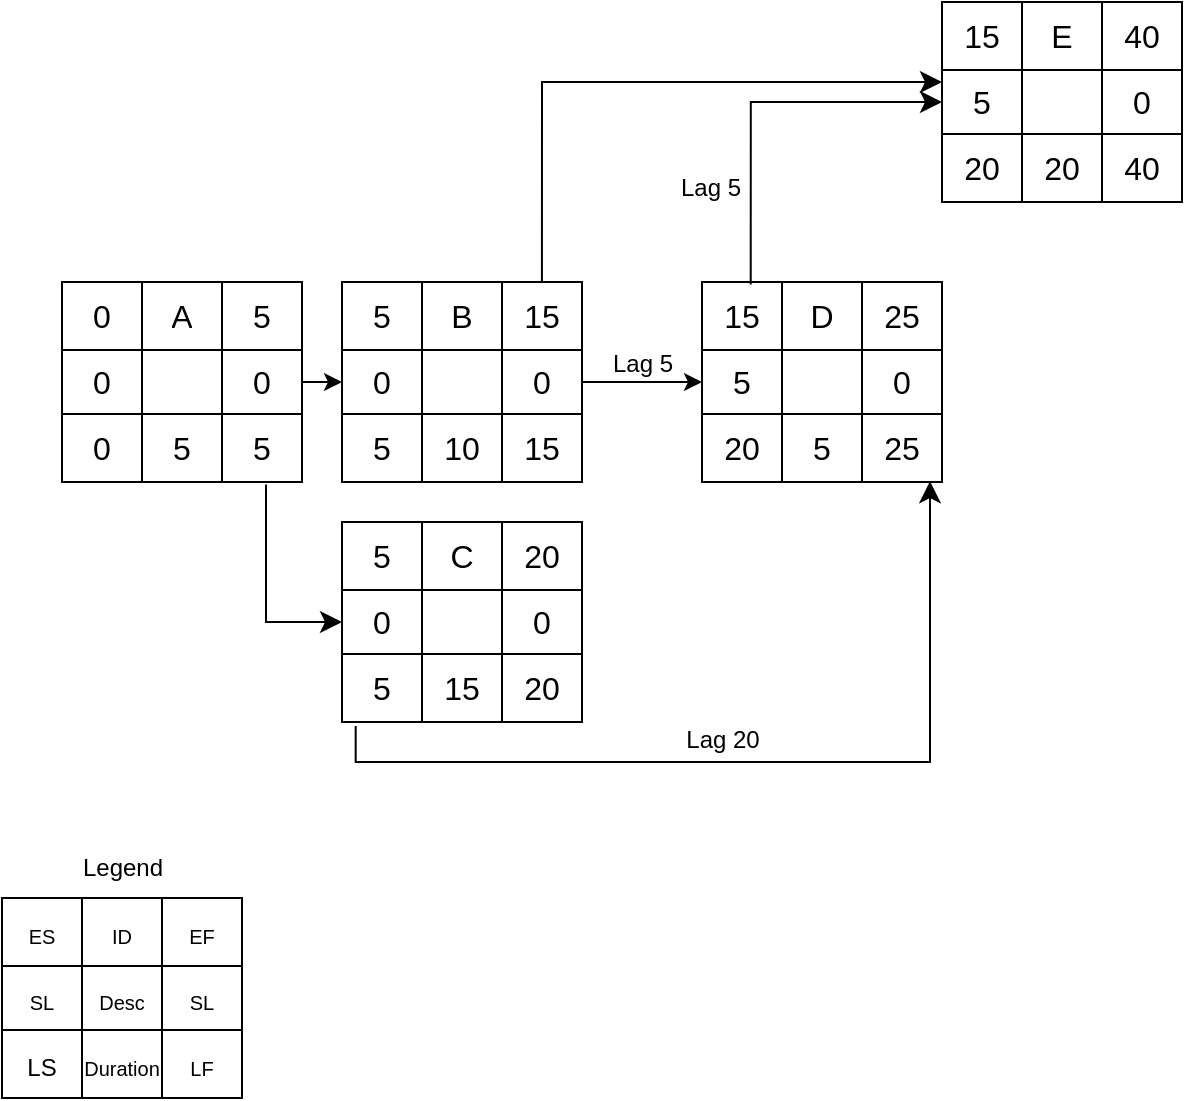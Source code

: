 <mxfile version="24.8.4">
  <diagram name="Page-1" id="xA7QRtTZwtj3hG_pDhMM">
    <mxGraphModel dx="1050" dy="1622" grid="1" gridSize="10" guides="1" tooltips="1" connect="1" arrows="1" fold="1" page="1" pageScale="1" pageWidth="850" pageHeight="1100" math="0" shadow="0">
      <root>
        <mxCell id="0" />
        <mxCell id="1" parent="0" />
        <mxCell id="I43M5E5Uk-gi-CC6flOZ-2" value="" style="shape=table;startSize=0;container=1;collapsible=0;childLayout=tableLayout;fontSize=16;" vertex="1" parent="1">
          <mxGeometry x="80" y="120" width="120" height="100" as="geometry" />
        </mxCell>
        <mxCell id="I43M5E5Uk-gi-CC6flOZ-3" value="" style="shape=tableRow;horizontal=0;startSize=0;swimlaneHead=0;swimlaneBody=0;strokeColor=inherit;top=0;left=0;bottom=0;right=0;collapsible=0;dropTarget=0;fillColor=none;points=[[0,0.5],[1,0.5]];portConstraint=eastwest;fontSize=16;" vertex="1" parent="I43M5E5Uk-gi-CC6flOZ-2">
          <mxGeometry width="120" height="34" as="geometry" />
        </mxCell>
        <mxCell id="I43M5E5Uk-gi-CC6flOZ-4" value="0" style="shape=partialRectangle;html=1;whiteSpace=wrap;connectable=0;strokeColor=inherit;overflow=hidden;fillColor=none;top=0;left=0;bottom=0;right=0;pointerEvents=1;fontSize=16;" vertex="1" parent="I43M5E5Uk-gi-CC6flOZ-3">
          <mxGeometry width="40" height="34" as="geometry">
            <mxRectangle width="40" height="34" as="alternateBounds" />
          </mxGeometry>
        </mxCell>
        <mxCell id="I43M5E5Uk-gi-CC6flOZ-5" value="A" style="shape=partialRectangle;html=1;whiteSpace=wrap;connectable=0;strokeColor=inherit;overflow=hidden;fillColor=none;top=0;left=0;bottom=0;right=0;pointerEvents=1;fontSize=16;" vertex="1" parent="I43M5E5Uk-gi-CC6flOZ-3">
          <mxGeometry x="40" width="40" height="34" as="geometry">
            <mxRectangle width="40" height="34" as="alternateBounds" />
          </mxGeometry>
        </mxCell>
        <mxCell id="I43M5E5Uk-gi-CC6flOZ-6" value="5" style="shape=partialRectangle;html=1;whiteSpace=wrap;connectable=0;strokeColor=inherit;overflow=hidden;fillColor=none;top=0;left=0;bottom=0;right=0;pointerEvents=1;fontSize=16;" vertex="1" parent="I43M5E5Uk-gi-CC6flOZ-3">
          <mxGeometry x="80" width="40" height="34" as="geometry">
            <mxRectangle width="40" height="34" as="alternateBounds" />
          </mxGeometry>
        </mxCell>
        <mxCell id="I43M5E5Uk-gi-CC6flOZ-7" value="" style="shape=tableRow;horizontal=0;startSize=0;swimlaneHead=0;swimlaneBody=0;strokeColor=inherit;top=0;left=0;bottom=0;right=0;collapsible=0;dropTarget=0;fillColor=none;points=[[0,0.5],[1,0.5]];portConstraint=eastwest;fontSize=16;" vertex="1" parent="I43M5E5Uk-gi-CC6flOZ-2">
          <mxGeometry y="34" width="120" height="32" as="geometry" />
        </mxCell>
        <mxCell id="I43M5E5Uk-gi-CC6flOZ-8" value="0" style="shape=partialRectangle;html=1;whiteSpace=wrap;connectable=0;strokeColor=inherit;overflow=hidden;fillColor=none;top=0;left=0;bottom=0;right=0;pointerEvents=1;fontSize=16;" vertex="1" parent="I43M5E5Uk-gi-CC6flOZ-7">
          <mxGeometry width="40" height="32" as="geometry">
            <mxRectangle width="40" height="32" as="alternateBounds" />
          </mxGeometry>
        </mxCell>
        <mxCell id="I43M5E5Uk-gi-CC6flOZ-9" value="" style="shape=partialRectangle;html=1;whiteSpace=wrap;connectable=0;strokeColor=inherit;overflow=hidden;fillColor=none;top=0;left=0;bottom=0;right=0;pointerEvents=1;fontSize=16;" vertex="1" parent="I43M5E5Uk-gi-CC6flOZ-7">
          <mxGeometry x="40" width="40" height="32" as="geometry">
            <mxRectangle width="40" height="32" as="alternateBounds" />
          </mxGeometry>
        </mxCell>
        <mxCell id="I43M5E5Uk-gi-CC6flOZ-10" value="0" style="shape=partialRectangle;html=1;whiteSpace=wrap;connectable=0;strokeColor=inherit;overflow=hidden;fillColor=none;top=0;left=0;bottom=0;right=0;pointerEvents=1;fontSize=16;" vertex="1" parent="I43M5E5Uk-gi-CC6flOZ-7">
          <mxGeometry x="80" width="40" height="32" as="geometry">
            <mxRectangle width="40" height="32" as="alternateBounds" />
          </mxGeometry>
        </mxCell>
        <mxCell id="I43M5E5Uk-gi-CC6flOZ-11" value="" style="shape=tableRow;horizontal=0;startSize=0;swimlaneHead=0;swimlaneBody=0;strokeColor=inherit;top=0;left=0;bottom=0;right=0;collapsible=0;dropTarget=0;fillColor=none;points=[[0,0.5],[1,0.5]];portConstraint=eastwest;fontSize=16;" vertex="1" parent="I43M5E5Uk-gi-CC6flOZ-2">
          <mxGeometry y="66" width="120" height="34" as="geometry" />
        </mxCell>
        <mxCell id="I43M5E5Uk-gi-CC6flOZ-12" value="0" style="shape=partialRectangle;html=1;whiteSpace=wrap;connectable=0;strokeColor=inherit;overflow=hidden;fillColor=none;top=0;left=0;bottom=0;right=0;pointerEvents=1;fontSize=16;" vertex="1" parent="I43M5E5Uk-gi-CC6flOZ-11">
          <mxGeometry width="40" height="34" as="geometry">
            <mxRectangle width="40" height="34" as="alternateBounds" />
          </mxGeometry>
        </mxCell>
        <mxCell id="I43M5E5Uk-gi-CC6flOZ-13" value="5" style="shape=partialRectangle;html=1;whiteSpace=wrap;connectable=0;strokeColor=inherit;overflow=hidden;fillColor=none;top=0;left=0;bottom=0;right=0;pointerEvents=1;fontSize=16;" vertex="1" parent="I43M5E5Uk-gi-CC6flOZ-11">
          <mxGeometry x="40" width="40" height="34" as="geometry">
            <mxRectangle width="40" height="34" as="alternateBounds" />
          </mxGeometry>
        </mxCell>
        <mxCell id="I43M5E5Uk-gi-CC6flOZ-14" value="5" style="shape=partialRectangle;html=1;whiteSpace=wrap;connectable=0;strokeColor=inherit;overflow=hidden;fillColor=none;top=0;left=0;bottom=0;right=0;pointerEvents=1;fontSize=16;" vertex="1" parent="I43M5E5Uk-gi-CC6flOZ-11">
          <mxGeometry x="80" width="40" height="34" as="geometry">
            <mxRectangle width="40" height="34" as="alternateBounds" />
          </mxGeometry>
        </mxCell>
        <mxCell id="I43M5E5Uk-gi-CC6flOZ-15" value="Legend" style="text;html=1;align=center;verticalAlign=middle;resizable=0;points=[];autosize=1;strokeColor=none;fillColor=none;" vertex="1" parent="1">
          <mxGeometry x="80" y="398" width="60" height="30" as="geometry" />
        </mxCell>
        <mxCell id="I43M5E5Uk-gi-CC6flOZ-16" value="" style="shape=table;startSize=0;container=1;collapsible=0;childLayout=tableLayout;fontSize=16;" vertex="1" parent="1">
          <mxGeometry x="50" y="428" width="120" height="100" as="geometry" />
        </mxCell>
        <mxCell id="I43M5E5Uk-gi-CC6flOZ-17" value="" style="shape=tableRow;horizontal=0;startSize=0;swimlaneHead=0;swimlaneBody=0;strokeColor=inherit;top=0;left=0;bottom=0;right=0;collapsible=0;dropTarget=0;fillColor=none;points=[[0,0.5],[1,0.5]];portConstraint=eastwest;fontSize=16;" vertex="1" parent="I43M5E5Uk-gi-CC6flOZ-16">
          <mxGeometry width="120" height="34" as="geometry" />
        </mxCell>
        <mxCell id="I43M5E5Uk-gi-CC6flOZ-18" value="&lt;font style=&quot;font-size: 10px;&quot;&gt;ES&lt;/font&gt;" style="shape=partialRectangle;html=1;whiteSpace=wrap;connectable=0;strokeColor=inherit;overflow=hidden;fillColor=none;top=0;left=0;bottom=0;right=0;pointerEvents=1;fontSize=16;" vertex="1" parent="I43M5E5Uk-gi-CC6flOZ-17">
          <mxGeometry width="40" height="34" as="geometry">
            <mxRectangle width="40" height="34" as="alternateBounds" />
          </mxGeometry>
        </mxCell>
        <mxCell id="I43M5E5Uk-gi-CC6flOZ-19" value="&lt;font style=&quot;font-size: 10px;&quot;&gt;ID&lt;/font&gt;" style="shape=partialRectangle;html=1;whiteSpace=wrap;connectable=0;strokeColor=inherit;overflow=hidden;fillColor=none;top=0;left=0;bottom=0;right=0;pointerEvents=1;fontSize=16;" vertex="1" parent="I43M5E5Uk-gi-CC6flOZ-17">
          <mxGeometry x="40" width="40" height="34" as="geometry">
            <mxRectangle width="40" height="34" as="alternateBounds" />
          </mxGeometry>
        </mxCell>
        <mxCell id="I43M5E5Uk-gi-CC6flOZ-20" value="&lt;font style=&quot;font-size: 10px;&quot;&gt;EF&lt;/font&gt;" style="shape=partialRectangle;html=1;whiteSpace=wrap;connectable=0;strokeColor=inherit;overflow=hidden;fillColor=none;top=0;left=0;bottom=0;right=0;pointerEvents=1;fontSize=16;" vertex="1" parent="I43M5E5Uk-gi-CC6flOZ-17">
          <mxGeometry x="80" width="40" height="34" as="geometry">
            <mxRectangle width="40" height="34" as="alternateBounds" />
          </mxGeometry>
        </mxCell>
        <mxCell id="I43M5E5Uk-gi-CC6flOZ-21" value="" style="shape=tableRow;horizontal=0;startSize=0;swimlaneHead=0;swimlaneBody=0;strokeColor=inherit;top=0;left=0;bottom=0;right=0;collapsible=0;dropTarget=0;fillColor=none;points=[[0,0.5],[1,0.5]];portConstraint=eastwest;fontSize=16;" vertex="1" parent="I43M5E5Uk-gi-CC6flOZ-16">
          <mxGeometry y="34" width="120" height="32" as="geometry" />
        </mxCell>
        <mxCell id="I43M5E5Uk-gi-CC6flOZ-22" value="&lt;font style=&quot;font-size: 10px;&quot;&gt;SL&lt;/font&gt;" style="shape=partialRectangle;html=1;whiteSpace=wrap;connectable=0;strokeColor=inherit;overflow=hidden;fillColor=none;top=0;left=0;bottom=0;right=0;pointerEvents=1;fontSize=16;" vertex="1" parent="I43M5E5Uk-gi-CC6flOZ-21">
          <mxGeometry width="40" height="32" as="geometry">
            <mxRectangle width="40" height="32" as="alternateBounds" />
          </mxGeometry>
        </mxCell>
        <mxCell id="I43M5E5Uk-gi-CC6flOZ-23" value="&lt;font style=&quot;font-size: 10px;&quot;&gt;Desc&lt;/font&gt;" style="shape=partialRectangle;html=1;whiteSpace=wrap;connectable=0;strokeColor=inherit;overflow=hidden;fillColor=none;top=0;left=0;bottom=0;right=0;pointerEvents=1;fontSize=16;" vertex="1" parent="I43M5E5Uk-gi-CC6flOZ-21">
          <mxGeometry x="40" width="40" height="32" as="geometry">
            <mxRectangle width="40" height="32" as="alternateBounds" />
          </mxGeometry>
        </mxCell>
        <mxCell id="I43M5E5Uk-gi-CC6flOZ-24" value="&lt;font style=&quot;font-size: 10px;&quot;&gt;SL&lt;/font&gt;" style="shape=partialRectangle;html=1;whiteSpace=wrap;connectable=0;strokeColor=inherit;overflow=hidden;fillColor=none;top=0;left=0;bottom=0;right=0;pointerEvents=1;fontSize=16;" vertex="1" parent="I43M5E5Uk-gi-CC6flOZ-21">
          <mxGeometry x="80" width="40" height="32" as="geometry">
            <mxRectangle width="40" height="32" as="alternateBounds" />
          </mxGeometry>
        </mxCell>
        <mxCell id="I43M5E5Uk-gi-CC6flOZ-25" value="" style="shape=tableRow;horizontal=0;startSize=0;swimlaneHead=0;swimlaneBody=0;strokeColor=inherit;top=0;left=0;bottom=0;right=0;collapsible=0;dropTarget=0;fillColor=none;points=[[0,0.5],[1,0.5]];portConstraint=eastwest;fontSize=16;" vertex="1" parent="I43M5E5Uk-gi-CC6flOZ-16">
          <mxGeometry y="66" width="120" height="34" as="geometry" />
        </mxCell>
        <mxCell id="I43M5E5Uk-gi-CC6flOZ-26" value="&lt;font style=&quot;font-size: 12px;&quot;&gt;LS&lt;/font&gt;" style="shape=partialRectangle;html=1;whiteSpace=wrap;connectable=0;strokeColor=inherit;overflow=hidden;fillColor=none;top=0;left=0;bottom=0;right=0;pointerEvents=1;fontSize=16;" vertex="1" parent="I43M5E5Uk-gi-CC6flOZ-25">
          <mxGeometry width="40" height="34" as="geometry">
            <mxRectangle width="40" height="34" as="alternateBounds" />
          </mxGeometry>
        </mxCell>
        <mxCell id="I43M5E5Uk-gi-CC6flOZ-27" value="&lt;font style=&quot;font-size: 10px;&quot;&gt;Duration&lt;/font&gt;" style="shape=partialRectangle;html=1;whiteSpace=wrap;connectable=0;strokeColor=inherit;overflow=hidden;fillColor=none;top=0;left=0;bottom=0;right=0;pointerEvents=1;fontSize=16;" vertex="1" parent="I43M5E5Uk-gi-CC6flOZ-25">
          <mxGeometry x="40" width="40" height="34" as="geometry">
            <mxRectangle width="40" height="34" as="alternateBounds" />
          </mxGeometry>
        </mxCell>
        <mxCell id="I43M5E5Uk-gi-CC6flOZ-28" value="&lt;font style=&quot;font-size: 10px;&quot;&gt;LF&lt;/font&gt;" style="shape=partialRectangle;html=1;whiteSpace=wrap;connectable=0;strokeColor=inherit;overflow=hidden;fillColor=none;top=0;left=0;bottom=0;right=0;pointerEvents=1;fontSize=16;" vertex="1" parent="I43M5E5Uk-gi-CC6flOZ-25">
          <mxGeometry x="80" width="40" height="34" as="geometry">
            <mxRectangle width="40" height="34" as="alternateBounds" />
          </mxGeometry>
        </mxCell>
        <mxCell id="I43M5E5Uk-gi-CC6flOZ-29" value="" style="shape=table;startSize=0;container=1;collapsible=0;childLayout=tableLayout;fontSize=16;" vertex="1" parent="1">
          <mxGeometry x="220" y="120" width="120" height="100" as="geometry" />
        </mxCell>
        <mxCell id="I43M5E5Uk-gi-CC6flOZ-30" value="" style="shape=tableRow;horizontal=0;startSize=0;swimlaneHead=0;swimlaneBody=0;strokeColor=inherit;top=0;left=0;bottom=0;right=0;collapsible=0;dropTarget=0;fillColor=none;points=[[0,0.5],[1,0.5]];portConstraint=eastwest;fontSize=16;" vertex="1" parent="I43M5E5Uk-gi-CC6flOZ-29">
          <mxGeometry width="120" height="34" as="geometry" />
        </mxCell>
        <mxCell id="I43M5E5Uk-gi-CC6flOZ-31" value="5" style="shape=partialRectangle;html=1;whiteSpace=wrap;connectable=0;strokeColor=inherit;overflow=hidden;fillColor=none;top=0;left=0;bottom=0;right=0;pointerEvents=1;fontSize=16;" vertex="1" parent="I43M5E5Uk-gi-CC6flOZ-30">
          <mxGeometry width="40" height="34" as="geometry">
            <mxRectangle width="40" height="34" as="alternateBounds" />
          </mxGeometry>
        </mxCell>
        <mxCell id="I43M5E5Uk-gi-CC6flOZ-32" value="B" style="shape=partialRectangle;html=1;whiteSpace=wrap;connectable=0;strokeColor=inherit;overflow=hidden;fillColor=none;top=0;left=0;bottom=0;right=0;pointerEvents=1;fontSize=16;" vertex="1" parent="I43M5E5Uk-gi-CC6flOZ-30">
          <mxGeometry x="40" width="40" height="34" as="geometry">
            <mxRectangle width="40" height="34" as="alternateBounds" />
          </mxGeometry>
        </mxCell>
        <mxCell id="I43M5E5Uk-gi-CC6flOZ-33" value="15" style="shape=partialRectangle;html=1;whiteSpace=wrap;connectable=0;strokeColor=inherit;overflow=hidden;fillColor=none;top=0;left=0;bottom=0;right=0;pointerEvents=1;fontSize=16;" vertex="1" parent="I43M5E5Uk-gi-CC6flOZ-30">
          <mxGeometry x="80" width="40" height="34" as="geometry">
            <mxRectangle width="40" height="34" as="alternateBounds" />
          </mxGeometry>
        </mxCell>
        <mxCell id="I43M5E5Uk-gi-CC6flOZ-34" value="" style="shape=tableRow;horizontal=0;startSize=0;swimlaneHead=0;swimlaneBody=0;strokeColor=inherit;top=0;left=0;bottom=0;right=0;collapsible=0;dropTarget=0;fillColor=none;points=[[0,0.5],[1,0.5]];portConstraint=eastwest;fontSize=16;" vertex="1" parent="I43M5E5Uk-gi-CC6flOZ-29">
          <mxGeometry y="34" width="120" height="32" as="geometry" />
        </mxCell>
        <mxCell id="I43M5E5Uk-gi-CC6flOZ-35" value="0" style="shape=partialRectangle;html=1;whiteSpace=wrap;connectable=0;strokeColor=inherit;overflow=hidden;fillColor=none;top=0;left=0;bottom=0;right=0;pointerEvents=1;fontSize=16;" vertex="1" parent="I43M5E5Uk-gi-CC6flOZ-34">
          <mxGeometry width="40" height="32" as="geometry">
            <mxRectangle width="40" height="32" as="alternateBounds" />
          </mxGeometry>
        </mxCell>
        <mxCell id="I43M5E5Uk-gi-CC6flOZ-36" value="" style="shape=partialRectangle;html=1;whiteSpace=wrap;connectable=0;strokeColor=inherit;overflow=hidden;fillColor=none;top=0;left=0;bottom=0;right=0;pointerEvents=1;fontSize=16;" vertex="1" parent="I43M5E5Uk-gi-CC6flOZ-34">
          <mxGeometry x="40" width="40" height="32" as="geometry">
            <mxRectangle width="40" height="32" as="alternateBounds" />
          </mxGeometry>
        </mxCell>
        <mxCell id="I43M5E5Uk-gi-CC6flOZ-37" value="0" style="shape=partialRectangle;html=1;whiteSpace=wrap;connectable=0;strokeColor=inherit;overflow=hidden;fillColor=none;top=0;left=0;bottom=0;right=0;pointerEvents=1;fontSize=16;" vertex="1" parent="I43M5E5Uk-gi-CC6flOZ-34">
          <mxGeometry x="80" width="40" height="32" as="geometry">
            <mxRectangle width="40" height="32" as="alternateBounds" />
          </mxGeometry>
        </mxCell>
        <mxCell id="I43M5E5Uk-gi-CC6flOZ-38" value="" style="shape=tableRow;horizontal=0;startSize=0;swimlaneHead=0;swimlaneBody=0;strokeColor=inherit;top=0;left=0;bottom=0;right=0;collapsible=0;dropTarget=0;fillColor=none;points=[[0,0.5],[1,0.5]];portConstraint=eastwest;fontSize=16;" vertex="1" parent="I43M5E5Uk-gi-CC6flOZ-29">
          <mxGeometry y="66" width="120" height="34" as="geometry" />
        </mxCell>
        <mxCell id="I43M5E5Uk-gi-CC6flOZ-39" value="5" style="shape=partialRectangle;html=1;whiteSpace=wrap;connectable=0;strokeColor=inherit;overflow=hidden;fillColor=none;top=0;left=0;bottom=0;right=0;pointerEvents=1;fontSize=16;" vertex="1" parent="I43M5E5Uk-gi-CC6flOZ-38">
          <mxGeometry width="40" height="34" as="geometry">
            <mxRectangle width="40" height="34" as="alternateBounds" />
          </mxGeometry>
        </mxCell>
        <mxCell id="I43M5E5Uk-gi-CC6flOZ-40" value="10" style="shape=partialRectangle;html=1;whiteSpace=wrap;connectable=0;strokeColor=inherit;overflow=hidden;fillColor=none;top=0;left=0;bottom=0;right=0;pointerEvents=1;fontSize=16;" vertex="1" parent="I43M5E5Uk-gi-CC6flOZ-38">
          <mxGeometry x="40" width="40" height="34" as="geometry">
            <mxRectangle width="40" height="34" as="alternateBounds" />
          </mxGeometry>
        </mxCell>
        <mxCell id="I43M5E5Uk-gi-CC6flOZ-41" value="15" style="shape=partialRectangle;html=1;whiteSpace=wrap;connectable=0;strokeColor=inherit;overflow=hidden;fillColor=none;top=0;left=0;bottom=0;right=0;pointerEvents=1;fontSize=16;" vertex="1" parent="I43M5E5Uk-gi-CC6flOZ-38">
          <mxGeometry x="80" width="40" height="34" as="geometry">
            <mxRectangle width="40" height="34" as="alternateBounds" />
          </mxGeometry>
        </mxCell>
        <mxCell id="I43M5E5Uk-gi-CC6flOZ-42" value="" style="endArrow=classic;html=1;rounded=0;exitX=1;exitY=0.5;exitDx=0;exitDy=0;entryX=0;entryY=0.5;entryDx=0;entryDy=0;" edge="1" parent="1" source="I43M5E5Uk-gi-CC6flOZ-7" target="I43M5E5Uk-gi-CC6flOZ-34">
          <mxGeometry width="50" height="50" relative="1" as="geometry">
            <mxPoint x="170" y="370" as="sourcePoint" />
            <mxPoint x="220" y="320" as="targetPoint" />
          </mxGeometry>
        </mxCell>
        <mxCell id="I43M5E5Uk-gi-CC6flOZ-43" value="" style="shape=table;startSize=0;container=1;collapsible=0;childLayout=tableLayout;fontSize=16;" vertex="1" parent="1">
          <mxGeometry x="220" y="240" width="120" height="100" as="geometry" />
        </mxCell>
        <mxCell id="I43M5E5Uk-gi-CC6flOZ-44" value="" style="shape=tableRow;horizontal=0;startSize=0;swimlaneHead=0;swimlaneBody=0;strokeColor=inherit;top=0;left=0;bottom=0;right=0;collapsible=0;dropTarget=0;fillColor=none;points=[[0,0.5],[1,0.5]];portConstraint=eastwest;fontSize=16;" vertex="1" parent="I43M5E5Uk-gi-CC6flOZ-43">
          <mxGeometry width="120" height="34" as="geometry" />
        </mxCell>
        <mxCell id="I43M5E5Uk-gi-CC6flOZ-45" value="5" style="shape=partialRectangle;html=1;whiteSpace=wrap;connectable=0;strokeColor=inherit;overflow=hidden;fillColor=none;top=0;left=0;bottom=0;right=0;pointerEvents=1;fontSize=16;" vertex="1" parent="I43M5E5Uk-gi-CC6flOZ-44">
          <mxGeometry width="40" height="34" as="geometry">
            <mxRectangle width="40" height="34" as="alternateBounds" />
          </mxGeometry>
        </mxCell>
        <mxCell id="I43M5E5Uk-gi-CC6flOZ-46" value="C" style="shape=partialRectangle;html=1;whiteSpace=wrap;connectable=0;strokeColor=inherit;overflow=hidden;fillColor=none;top=0;left=0;bottom=0;right=0;pointerEvents=1;fontSize=16;" vertex="1" parent="I43M5E5Uk-gi-CC6flOZ-44">
          <mxGeometry x="40" width="40" height="34" as="geometry">
            <mxRectangle width="40" height="34" as="alternateBounds" />
          </mxGeometry>
        </mxCell>
        <mxCell id="I43M5E5Uk-gi-CC6flOZ-47" value="20" style="shape=partialRectangle;html=1;whiteSpace=wrap;connectable=0;strokeColor=inherit;overflow=hidden;fillColor=none;top=0;left=0;bottom=0;right=0;pointerEvents=1;fontSize=16;" vertex="1" parent="I43M5E5Uk-gi-CC6flOZ-44">
          <mxGeometry x="80" width="40" height="34" as="geometry">
            <mxRectangle width="40" height="34" as="alternateBounds" />
          </mxGeometry>
        </mxCell>
        <mxCell id="I43M5E5Uk-gi-CC6flOZ-48" value="" style="shape=tableRow;horizontal=0;startSize=0;swimlaneHead=0;swimlaneBody=0;strokeColor=inherit;top=0;left=0;bottom=0;right=0;collapsible=0;dropTarget=0;fillColor=none;points=[[0,0.5],[1,0.5]];portConstraint=eastwest;fontSize=16;" vertex="1" parent="I43M5E5Uk-gi-CC6flOZ-43">
          <mxGeometry y="34" width="120" height="32" as="geometry" />
        </mxCell>
        <mxCell id="I43M5E5Uk-gi-CC6flOZ-49" value="0" style="shape=partialRectangle;html=1;whiteSpace=wrap;connectable=0;strokeColor=inherit;overflow=hidden;fillColor=none;top=0;left=0;bottom=0;right=0;pointerEvents=1;fontSize=16;" vertex="1" parent="I43M5E5Uk-gi-CC6flOZ-48">
          <mxGeometry width="40" height="32" as="geometry">
            <mxRectangle width="40" height="32" as="alternateBounds" />
          </mxGeometry>
        </mxCell>
        <mxCell id="I43M5E5Uk-gi-CC6flOZ-50" value="" style="shape=partialRectangle;html=1;whiteSpace=wrap;connectable=0;strokeColor=inherit;overflow=hidden;fillColor=none;top=0;left=0;bottom=0;right=0;pointerEvents=1;fontSize=16;" vertex="1" parent="I43M5E5Uk-gi-CC6flOZ-48">
          <mxGeometry x="40" width="40" height="32" as="geometry">
            <mxRectangle width="40" height="32" as="alternateBounds" />
          </mxGeometry>
        </mxCell>
        <mxCell id="I43M5E5Uk-gi-CC6flOZ-51" value="0" style="shape=partialRectangle;html=1;whiteSpace=wrap;connectable=0;strokeColor=inherit;overflow=hidden;fillColor=none;top=0;left=0;bottom=0;right=0;pointerEvents=1;fontSize=16;" vertex="1" parent="I43M5E5Uk-gi-CC6flOZ-48">
          <mxGeometry x="80" width="40" height="32" as="geometry">
            <mxRectangle width="40" height="32" as="alternateBounds" />
          </mxGeometry>
        </mxCell>
        <mxCell id="I43M5E5Uk-gi-CC6flOZ-52" value="" style="shape=tableRow;horizontal=0;startSize=0;swimlaneHead=0;swimlaneBody=0;strokeColor=inherit;top=0;left=0;bottom=0;right=0;collapsible=0;dropTarget=0;fillColor=none;points=[[0,0.5],[1,0.5]];portConstraint=eastwest;fontSize=16;" vertex="1" parent="I43M5E5Uk-gi-CC6flOZ-43">
          <mxGeometry y="66" width="120" height="34" as="geometry" />
        </mxCell>
        <mxCell id="I43M5E5Uk-gi-CC6flOZ-53" value="5" style="shape=partialRectangle;html=1;whiteSpace=wrap;connectable=0;strokeColor=inherit;overflow=hidden;fillColor=none;top=0;left=0;bottom=0;right=0;pointerEvents=1;fontSize=16;" vertex="1" parent="I43M5E5Uk-gi-CC6flOZ-52">
          <mxGeometry width="40" height="34" as="geometry">
            <mxRectangle width="40" height="34" as="alternateBounds" />
          </mxGeometry>
        </mxCell>
        <mxCell id="I43M5E5Uk-gi-CC6flOZ-54" value="15" style="shape=partialRectangle;html=1;whiteSpace=wrap;connectable=0;strokeColor=inherit;overflow=hidden;fillColor=none;top=0;left=0;bottom=0;right=0;pointerEvents=1;fontSize=16;" vertex="1" parent="I43M5E5Uk-gi-CC6flOZ-52">
          <mxGeometry x="40" width="40" height="34" as="geometry">
            <mxRectangle width="40" height="34" as="alternateBounds" />
          </mxGeometry>
        </mxCell>
        <mxCell id="I43M5E5Uk-gi-CC6flOZ-55" value="20" style="shape=partialRectangle;html=1;whiteSpace=wrap;connectable=0;strokeColor=inherit;overflow=hidden;fillColor=none;top=0;left=0;bottom=0;right=0;pointerEvents=1;fontSize=16;" vertex="1" parent="I43M5E5Uk-gi-CC6flOZ-52">
          <mxGeometry x="80" width="40" height="34" as="geometry">
            <mxRectangle width="40" height="34" as="alternateBounds" />
          </mxGeometry>
        </mxCell>
        <mxCell id="I43M5E5Uk-gi-CC6flOZ-56" value="" style="edgeStyle=segmentEdgeStyle;endArrow=classic;html=1;curved=0;rounded=0;endSize=8;startSize=8;exitX=0.85;exitY=1.035;exitDx=0;exitDy=0;exitPerimeter=0;entryX=0;entryY=0.5;entryDx=0;entryDy=0;" edge="1" parent="1" source="I43M5E5Uk-gi-CC6flOZ-11" target="I43M5E5Uk-gi-CC6flOZ-48">
          <mxGeometry width="50" height="50" relative="1" as="geometry">
            <mxPoint x="80" y="340" as="sourcePoint" />
            <mxPoint x="130" y="290" as="targetPoint" />
            <Array as="points">
              <mxPoint x="182" y="290" />
            </Array>
          </mxGeometry>
        </mxCell>
        <mxCell id="I43M5E5Uk-gi-CC6flOZ-57" value="" style="shape=table;startSize=0;container=1;collapsible=0;childLayout=tableLayout;fontSize=16;" vertex="1" parent="1">
          <mxGeometry x="400" y="120" width="120" height="100" as="geometry" />
        </mxCell>
        <mxCell id="I43M5E5Uk-gi-CC6flOZ-58" value="" style="shape=tableRow;horizontal=0;startSize=0;swimlaneHead=0;swimlaneBody=0;strokeColor=inherit;top=0;left=0;bottom=0;right=0;collapsible=0;dropTarget=0;fillColor=none;points=[[0,0.5],[1,0.5]];portConstraint=eastwest;fontSize=16;" vertex="1" parent="I43M5E5Uk-gi-CC6flOZ-57">
          <mxGeometry width="120" height="34" as="geometry" />
        </mxCell>
        <mxCell id="I43M5E5Uk-gi-CC6flOZ-59" value="15" style="shape=partialRectangle;html=1;whiteSpace=wrap;connectable=0;strokeColor=inherit;overflow=hidden;fillColor=none;top=0;left=0;bottom=0;right=0;pointerEvents=1;fontSize=16;" vertex="1" parent="I43M5E5Uk-gi-CC6flOZ-58">
          <mxGeometry width="40" height="34" as="geometry">
            <mxRectangle width="40" height="34" as="alternateBounds" />
          </mxGeometry>
        </mxCell>
        <mxCell id="I43M5E5Uk-gi-CC6flOZ-60" value="D" style="shape=partialRectangle;html=1;whiteSpace=wrap;connectable=0;strokeColor=inherit;overflow=hidden;fillColor=none;top=0;left=0;bottom=0;right=0;pointerEvents=1;fontSize=16;" vertex="1" parent="I43M5E5Uk-gi-CC6flOZ-58">
          <mxGeometry x="40" width="40" height="34" as="geometry">
            <mxRectangle width="40" height="34" as="alternateBounds" />
          </mxGeometry>
        </mxCell>
        <mxCell id="I43M5E5Uk-gi-CC6flOZ-61" value="25" style="shape=partialRectangle;html=1;whiteSpace=wrap;connectable=0;strokeColor=inherit;overflow=hidden;fillColor=none;top=0;left=0;bottom=0;right=0;pointerEvents=1;fontSize=16;" vertex="1" parent="I43M5E5Uk-gi-CC6flOZ-58">
          <mxGeometry x="80" width="40" height="34" as="geometry">
            <mxRectangle width="40" height="34" as="alternateBounds" />
          </mxGeometry>
        </mxCell>
        <mxCell id="I43M5E5Uk-gi-CC6flOZ-62" value="" style="shape=tableRow;horizontal=0;startSize=0;swimlaneHead=0;swimlaneBody=0;strokeColor=inherit;top=0;left=0;bottom=0;right=0;collapsible=0;dropTarget=0;fillColor=none;points=[[0,0.5],[1,0.5]];portConstraint=eastwest;fontSize=16;" vertex="1" parent="I43M5E5Uk-gi-CC6flOZ-57">
          <mxGeometry y="34" width="120" height="32" as="geometry" />
        </mxCell>
        <mxCell id="I43M5E5Uk-gi-CC6flOZ-63" value="5" style="shape=partialRectangle;html=1;whiteSpace=wrap;connectable=0;strokeColor=inherit;overflow=hidden;fillColor=none;top=0;left=0;bottom=0;right=0;pointerEvents=1;fontSize=16;" vertex="1" parent="I43M5E5Uk-gi-CC6flOZ-62">
          <mxGeometry width="40" height="32" as="geometry">
            <mxRectangle width="40" height="32" as="alternateBounds" />
          </mxGeometry>
        </mxCell>
        <mxCell id="I43M5E5Uk-gi-CC6flOZ-64" value="" style="shape=partialRectangle;html=1;whiteSpace=wrap;connectable=0;strokeColor=inherit;overflow=hidden;fillColor=none;top=0;left=0;bottom=0;right=0;pointerEvents=1;fontSize=16;" vertex="1" parent="I43M5E5Uk-gi-CC6flOZ-62">
          <mxGeometry x="40" width="40" height="32" as="geometry">
            <mxRectangle width="40" height="32" as="alternateBounds" />
          </mxGeometry>
        </mxCell>
        <mxCell id="I43M5E5Uk-gi-CC6flOZ-65" value="0" style="shape=partialRectangle;html=1;whiteSpace=wrap;connectable=0;strokeColor=inherit;overflow=hidden;fillColor=none;top=0;left=0;bottom=0;right=0;pointerEvents=1;fontSize=16;" vertex="1" parent="I43M5E5Uk-gi-CC6flOZ-62">
          <mxGeometry x="80" width="40" height="32" as="geometry">
            <mxRectangle width="40" height="32" as="alternateBounds" />
          </mxGeometry>
        </mxCell>
        <mxCell id="I43M5E5Uk-gi-CC6flOZ-66" value="" style="shape=tableRow;horizontal=0;startSize=0;swimlaneHead=0;swimlaneBody=0;strokeColor=inherit;top=0;left=0;bottom=0;right=0;collapsible=0;dropTarget=0;fillColor=none;points=[[0,0.5],[1,0.5]];portConstraint=eastwest;fontSize=16;" vertex="1" parent="I43M5E5Uk-gi-CC6flOZ-57">
          <mxGeometry y="66" width="120" height="34" as="geometry" />
        </mxCell>
        <mxCell id="I43M5E5Uk-gi-CC6flOZ-67" value="20" style="shape=partialRectangle;html=1;whiteSpace=wrap;connectable=0;strokeColor=inherit;overflow=hidden;fillColor=none;top=0;left=0;bottom=0;right=0;pointerEvents=1;fontSize=16;" vertex="1" parent="I43M5E5Uk-gi-CC6flOZ-66">
          <mxGeometry width="40" height="34" as="geometry">
            <mxRectangle width="40" height="34" as="alternateBounds" />
          </mxGeometry>
        </mxCell>
        <mxCell id="I43M5E5Uk-gi-CC6flOZ-68" value="5" style="shape=partialRectangle;html=1;whiteSpace=wrap;connectable=0;strokeColor=inherit;overflow=hidden;fillColor=none;top=0;left=0;bottom=0;right=0;pointerEvents=1;fontSize=16;" vertex="1" parent="I43M5E5Uk-gi-CC6flOZ-66">
          <mxGeometry x="40" width="40" height="34" as="geometry">
            <mxRectangle width="40" height="34" as="alternateBounds" />
          </mxGeometry>
        </mxCell>
        <mxCell id="I43M5E5Uk-gi-CC6flOZ-69" value="25" style="shape=partialRectangle;html=1;whiteSpace=wrap;connectable=0;strokeColor=inherit;overflow=hidden;fillColor=none;top=0;left=0;bottom=0;right=0;pointerEvents=1;fontSize=16;" vertex="1" parent="I43M5E5Uk-gi-CC6flOZ-66">
          <mxGeometry x="80" width="40" height="34" as="geometry">
            <mxRectangle width="40" height="34" as="alternateBounds" />
          </mxGeometry>
        </mxCell>
        <mxCell id="I43M5E5Uk-gi-CC6flOZ-73" value="" style="shape=table;startSize=0;container=1;collapsible=0;childLayout=tableLayout;fontSize=16;" vertex="1" parent="I43M5E5Uk-gi-CC6flOZ-66">
          <mxGeometry x="120" width="NaN" height="34" as="geometry">
            <mxRectangle width="NaN" height="34" as="alternateBounds" />
          </mxGeometry>
        </mxCell>
        <mxCell id="I43M5E5Uk-gi-CC6flOZ-74" value="" style="shape=tableRow;horizontal=0;startSize=0;swimlaneHead=0;swimlaneBody=0;strokeColor=inherit;top=0;left=0;bottom=0;right=0;collapsible=0;dropTarget=0;fillColor=none;points=[[0,0.5],[1,0.5]];portConstraint=eastwest;fontSize=16;" vertex="1" visible="0" parent="I43M5E5Uk-gi-CC6flOZ-73">
          <mxGeometry width="120" height="34" as="geometry" />
        </mxCell>
        <mxCell id="I43M5E5Uk-gi-CC6flOZ-75" value="5" style="shape=partialRectangle;html=1;whiteSpace=wrap;connectable=0;strokeColor=inherit;overflow=hidden;fillColor=none;top=0;left=0;bottom=0;right=0;pointerEvents=1;fontSize=16;" vertex="1" parent="I43M5E5Uk-gi-CC6flOZ-74">
          <mxGeometry width="40" height="34" as="geometry">
            <mxRectangle width="40" height="34" as="alternateBounds" />
          </mxGeometry>
        </mxCell>
        <mxCell id="I43M5E5Uk-gi-CC6flOZ-76" value="B" style="shape=partialRectangle;html=1;whiteSpace=wrap;connectable=0;strokeColor=inherit;overflow=hidden;fillColor=none;top=0;left=0;bottom=0;right=0;pointerEvents=1;fontSize=16;" vertex="1" parent="I43M5E5Uk-gi-CC6flOZ-74">
          <mxGeometry x="40" width="40" height="34" as="geometry">
            <mxRectangle width="40" height="34" as="alternateBounds" />
          </mxGeometry>
        </mxCell>
        <mxCell id="I43M5E5Uk-gi-CC6flOZ-77" value="15" style="shape=partialRectangle;html=1;whiteSpace=wrap;connectable=0;strokeColor=inherit;overflow=hidden;fillColor=none;top=0;left=0;bottom=0;right=0;pointerEvents=1;fontSize=16;" vertex="1" parent="I43M5E5Uk-gi-CC6flOZ-74">
          <mxGeometry x="80" width="40" height="34" as="geometry">
            <mxRectangle width="40" height="34" as="alternateBounds" />
          </mxGeometry>
        </mxCell>
        <mxCell id="I43M5E5Uk-gi-CC6flOZ-78" value="" style="shape=tableRow;horizontal=0;startSize=0;swimlaneHead=0;swimlaneBody=0;strokeColor=inherit;top=0;left=0;bottom=0;right=0;collapsible=0;dropTarget=0;fillColor=none;points=[[0,0.5],[1,0.5]];portConstraint=eastwest;fontSize=16;" vertex="1" visible="0" parent="I43M5E5Uk-gi-CC6flOZ-73">
          <mxGeometry y="34" width="120" height="32" as="geometry" />
        </mxCell>
        <mxCell id="I43M5E5Uk-gi-CC6flOZ-79" value="0" style="shape=partialRectangle;html=1;whiteSpace=wrap;connectable=0;strokeColor=inherit;overflow=hidden;fillColor=none;top=0;left=0;bottom=0;right=0;pointerEvents=1;fontSize=16;" vertex="1" parent="I43M5E5Uk-gi-CC6flOZ-78">
          <mxGeometry width="40" height="32" as="geometry">
            <mxRectangle width="40" height="32" as="alternateBounds" />
          </mxGeometry>
        </mxCell>
        <mxCell id="I43M5E5Uk-gi-CC6flOZ-80" value="" style="shape=partialRectangle;html=1;whiteSpace=wrap;connectable=0;strokeColor=inherit;overflow=hidden;fillColor=none;top=0;left=0;bottom=0;right=0;pointerEvents=1;fontSize=16;" vertex="1" parent="I43M5E5Uk-gi-CC6flOZ-78">
          <mxGeometry x="40" width="40" height="32" as="geometry">
            <mxRectangle width="40" height="32" as="alternateBounds" />
          </mxGeometry>
        </mxCell>
        <mxCell id="I43M5E5Uk-gi-CC6flOZ-81" value="0" style="shape=partialRectangle;html=1;whiteSpace=wrap;connectable=0;strokeColor=inherit;overflow=hidden;fillColor=none;top=0;left=0;bottom=0;right=0;pointerEvents=1;fontSize=16;" vertex="1" parent="I43M5E5Uk-gi-CC6flOZ-78">
          <mxGeometry x="80" width="40" height="32" as="geometry">
            <mxRectangle width="40" height="32" as="alternateBounds" />
          </mxGeometry>
        </mxCell>
        <mxCell id="I43M5E5Uk-gi-CC6flOZ-82" value="" style="shape=tableRow;horizontal=0;startSize=0;swimlaneHead=0;swimlaneBody=0;strokeColor=inherit;top=0;left=0;bottom=0;right=0;collapsible=0;dropTarget=0;fillColor=none;points=[[0,0.5],[1,0.5]];portConstraint=eastwest;fontSize=16;" vertex="1" visible="0" parent="I43M5E5Uk-gi-CC6flOZ-73">
          <mxGeometry y="66" width="120" height="34" as="geometry" />
        </mxCell>
        <mxCell id="I43M5E5Uk-gi-CC6flOZ-83" value="5" style="shape=partialRectangle;html=1;whiteSpace=wrap;connectable=0;strokeColor=inherit;overflow=hidden;fillColor=none;top=0;left=0;bottom=0;right=0;pointerEvents=1;fontSize=16;" vertex="1" parent="I43M5E5Uk-gi-CC6flOZ-82">
          <mxGeometry width="40" height="34" as="geometry">
            <mxRectangle width="40" height="34" as="alternateBounds" />
          </mxGeometry>
        </mxCell>
        <mxCell id="I43M5E5Uk-gi-CC6flOZ-84" value="10" style="shape=partialRectangle;html=1;whiteSpace=wrap;connectable=0;strokeColor=inherit;overflow=hidden;fillColor=none;top=0;left=0;bottom=0;right=0;pointerEvents=1;fontSize=16;" vertex="1" parent="I43M5E5Uk-gi-CC6flOZ-82">
          <mxGeometry x="40" width="40" height="34" as="geometry">
            <mxRectangle width="40" height="34" as="alternateBounds" />
          </mxGeometry>
        </mxCell>
        <mxCell id="I43M5E5Uk-gi-CC6flOZ-85" value="15" style="shape=partialRectangle;html=1;whiteSpace=wrap;connectable=0;strokeColor=inherit;overflow=hidden;fillColor=none;top=0;left=0;bottom=0;right=0;pointerEvents=1;fontSize=16;" vertex="1" parent="I43M5E5Uk-gi-CC6flOZ-82">
          <mxGeometry x="80" width="40" height="34" as="geometry">
            <mxRectangle width="40" height="34" as="alternateBounds" />
          </mxGeometry>
        </mxCell>
        <mxCell id="I43M5E5Uk-gi-CC6flOZ-71" value="" style="edgeStyle=elbowEdgeStyle;elbow=vertical;endArrow=classic;html=1;curved=0;rounded=0;endSize=8;startSize=8;exitX=0.057;exitY=1.059;exitDx=0;exitDy=0;exitPerimeter=0;entryX=0.95;entryY=0.988;entryDx=0;entryDy=0;entryPerimeter=0;" edge="1" parent="1" source="I43M5E5Uk-gi-CC6flOZ-52" target="I43M5E5Uk-gi-CC6flOZ-66">
          <mxGeometry width="50" height="50" relative="1" as="geometry">
            <mxPoint x="440" y="420" as="sourcePoint" />
            <mxPoint x="490" y="370" as="targetPoint" />
            <Array as="points">
              <mxPoint x="380" y="360" />
            </Array>
          </mxGeometry>
        </mxCell>
        <mxCell id="I43M5E5Uk-gi-CC6flOZ-72" value="Lag 20" style="text;html=1;align=center;verticalAlign=middle;resizable=0;points=[];autosize=1;strokeColor=none;fillColor=none;" vertex="1" parent="1">
          <mxGeometry x="380" y="334" width="60" height="30" as="geometry" />
        </mxCell>
        <mxCell id="I43M5E5Uk-gi-CC6flOZ-86" value="" style="endArrow=classic;html=1;rounded=0;exitX=1;exitY=0.5;exitDx=0;exitDy=0;entryX=0;entryY=0.5;entryDx=0;entryDy=0;" edge="1" parent="1" source="I43M5E5Uk-gi-CC6flOZ-34" target="I43M5E5Uk-gi-CC6flOZ-62">
          <mxGeometry width="50" height="50" relative="1" as="geometry">
            <mxPoint x="410" y="330" as="sourcePoint" />
            <mxPoint x="460" y="280" as="targetPoint" />
          </mxGeometry>
        </mxCell>
        <mxCell id="I43M5E5Uk-gi-CC6flOZ-87" value="Lag 5" style="text;html=1;align=center;verticalAlign=middle;resizable=0;points=[];autosize=1;strokeColor=none;fillColor=none;" vertex="1" parent="1">
          <mxGeometry x="345" y="146" width="50" height="30" as="geometry" />
        </mxCell>
        <mxCell id="I43M5E5Uk-gi-CC6flOZ-88" value="" style="shape=table;startSize=0;container=1;collapsible=0;childLayout=tableLayout;fontSize=16;" vertex="1" parent="1">
          <mxGeometry x="520" y="-20" width="120" height="100" as="geometry" />
        </mxCell>
        <mxCell id="I43M5E5Uk-gi-CC6flOZ-89" value="" style="shape=tableRow;horizontal=0;startSize=0;swimlaneHead=0;swimlaneBody=0;strokeColor=inherit;top=0;left=0;bottom=0;right=0;collapsible=0;dropTarget=0;fillColor=none;points=[[0,0.5],[1,0.5]];portConstraint=eastwest;fontSize=16;" vertex="1" parent="I43M5E5Uk-gi-CC6flOZ-88">
          <mxGeometry width="120" height="34" as="geometry" />
        </mxCell>
        <mxCell id="I43M5E5Uk-gi-CC6flOZ-90" value="15" style="shape=partialRectangle;html=1;whiteSpace=wrap;connectable=0;strokeColor=inherit;overflow=hidden;fillColor=none;top=0;left=0;bottom=0;right=0;pointerEvents=1;fontSize=16;" vertex="1" parent="I43M5E5Uk-gi-CC6flOZ-89">
          <mxGeometry width="40" height="34" as="geometry">
            <mxRectangle width="40" height="34" as="alternateBounds" />
          </mxGeometry>
        </mxCell>
        <mxCell id="I43M5E5Uk-gi-CC6flOZ-91" value="E" style="shape=partialRectangle;html=1;whiteSpace=wrap;connectable=0;strokeColor=inherit;overflow=hidden;fillColor=none;top=0;left=0;bottom=0;right=0;pointerEvents=1;fontSize=16;" vertex="1" parent="I43M5E5Uk-gi-CC6flOZ-89">
          <mxGeometry x="40" width="40" height="34" as="geometry">
            <mxRectangle width="40" height="34" as="alternateBounds" />
          </mxGeometry>
        </mxCell>
        <mxCell id="I43M5E5Uk-gi-CC6flOZ-92" value="40" style="shape=partialRectangle;html=1;whiteSpace=wrap;connectable=0;strokeColor=inherit;overflow=hidden;fillColor=none;top=0;left=0;bottom=0;right=0;pointerEvents=1;fontSize=16;" vertex="1" parent="I43M5E5Uk-gi-CC6flOZ-89">
          <mxGeometry x="80" width="40" height="34" as="geometry">
            <mxRectangle width="40" height="34" as="alternateBounds" />
          </mxGeometry>
        </mxCell>
        <mxCell id="I43M5E5Uk-gi-CC6flOZ-93" value="" style="shape=tableRow;horizontal=0;startSize=0;swimlaneHead=0;swimlaneBody=0;strokeColor=inherit;top=0;left=0;bottom=0;right=0;collapsible=0;dropTarget=0;fillColor=none;points=[[0,0.5],[1,0.5]];portConstraint=eastwest;fontSize=16;" vertex="1" parent="I43M5E5Uk-gi-CC6flOZ-88">
          <mxGeometry y="34" width="120" height="32" as="geometry" />
        </mxCell>
        <mxCell id="I43M5E5Uk-gi-CC6flOZ-94" value="5" style="shape=partialRectangle;html=1;whiteSpace=wrap;connectable=0;strokeColor=inherit;overflow=hidden;fillColor=none;top=0;left=0;bottom=0;right=0;pointerEvents=1;fontSize=16;" vertex="1" parent="I43M5E5Uk-gi-CC6flOZ-93">
          <mxGeometry width="40" height="32" as="geometry">
            <mxRectangle width="40" height="32" as="alternateBounds" />
          </mxGeometry>
        </mxCell>
        <mxCell id="I43M5E5Uk-gi-CC6flOZ-95" value="" style="shape=partialRectangle;html=1;whiteSpace=wrap;connectable=0;strokeColor=inherit;overflow=hidden;fillColor=none;top=0;left=0;bottom=0;right=0;pointerEvents=1;fontSize=16;" vertex="1" parent="I43M5E5Uk-gi-CC6flOZ-93">
          <mxGeometry x="40" width="40" height="32" as="geometry">
            <mxRectangle width="40" height="32" as="alternateBounds" />
          </mxGeometry>
        </mxCell>
        <mxCell id="I43M5E5Uk-gi-CC6flOZ-96" value="0" style="shape=partialRectangle;html=1;whiteSpace=wrap;connectable=0;strokeColor=inherit;overflow=hidden;fillColor=none;top=0;left=0;bottom=0;right=0;pointerEvents=1;fontSize=16;" vertex="1" parent="I43M5E5Uk-gi-CC6flOZ-93">
          <mxGeometry x="80" width="40" height="32" as="geometry">
            <mxRectangle width="40" height="32" as="alternateBounds" />
          </mxGeometry>
        </mxCell>
        <mxCell id="I43M5E5Uk-gi-CC6flOZ-97" value="" style="shape=tableRow;horizontal=0;startSize=0;swimlaneHead=0;swimlaneBody=0;strokeColor=inherit;top=0;left=0;bottom=0;right=0;collapsible=0;dropTarget=0;fillColor=none;points=[[0,0.5],[1,0.5]];portConstraint=eastwest;fontSize=16;" vertex="1" parent="I43M5E5Uk-gi-CC6flOZ-88">
          <mxGeometry y="66" width="120" height="34" as="geometry" />
        </mxCell>
        <mxCell id="I43M5E5Uk-gi-CC6flOZ-98" value="20" style="shape=partialRectangle;html=1;whiteSpace=wrap;connectable=0;strokeColor=inherit;overflow=hidden;fillColor=none;top=0;left=0;bottom=0;right=0;pointerEvents=1;fontSize=16;" vertex="1" parent="I43M5E5Uk-gi-CC6flOZ-97">
          <mxGeometry width="40" height="34" as="geometry">
            <mxRectangle width="40" height="34" as="alternateBounds" />
          </mxGeometry>
        </mxCell>
        <mxCell id="I43M5E5Uk-gi-CC6flOZ-99" value="20" style="shape=partialRectangle;html=1;whiteSpace=wrap;connectable=0;strokeColor=inherit;overflow=hidden;fillColor=none;top=0;left=0;bottom=0;right=0;pointerEvents=1;fontSize=16;" vertex="1" parent="I43M5E5Uk-gi-CC6flOZ-97">
          <mxGeometry x="40" width="40" height="34" as="geometry">
            <mxRectangle width="40" height="34" as="alternateBounds" />
          </mxGeometry>
        </mxCell>
        <mxCell id="I43M5E5Uk-gi-CC6flOZ-100" value="40" style="shape=partialRectangle;html=1;whiteSpace=wrap;connectable=0;strokeColor=inherit;overflow=hidden;fillColor=none;top=0;left=0;bottom=0;right=0;pointerEvents=1;fontSize=16;" vertex="1" parent="I43M5E5Uk-gi-CC6flOZ-97">
          <mxGeometry x="80" width="40" height="34" as="geometry">
            <mxRectangle width="40" height="34" as="alternateBounds" />
          </mxGeometry>
        </mxCell>
        <mxCell id="I43M5E5Uk-gi-CC6flOZ-101" value="" style="shape=table;startSize=0;container=1;collapsible=0;childLayout=tableLayout;fontSize=16;" vertex="1" parent="I43M5E5Uk-gi-CC6flOZ-97">
          <mxGeometry x="120" width="NaN" height="34" as="geometry">
            <mxRectangle width="NaN" height="34" as="alternateBounds" />
          </mxGeometry>
        </mxCell>
        <mxCell id="I43M5E5Uk-gi-CC6flOZ-102" value="" style="shape=tableRow;horizontal=0;startSize=0;swimlaneHead=0;swimlaneBody=0;strokeColor=inherit;top=0;left=0;bottom=0;right=0;collapsible=0;dropTarget=0;fillColor=none;points=[[0,0.5],[1,0.5]];portConstraint=eastwest;fontSize=16;" vertex="1" visible="0" parent="I43M5E5Uk-gi-CC6flOZ-101">
          <mxGeometry width="120" height="34" as="geometry" />
        </mxCell>
        <mxCell id="I43M5E5Uk-gi-CC6flOZ-103" value="5" style="shape=partialRectangle;html=1;whiteSpace=wrap;connectable=0;strokeColor=inherit;overflow=hidden;fillColor=none;top=0;left=0;bottom=0;right=0;pointerEvents=1;fontSize=16;" vertex="1" parent="I43M5E5Uk-gi-CC6flOZ-102">
          <mxGeometry width="40" height="34" as="geometry">
            <mxRectangle width="40" height="34" as="alternateBounds" />
          </mxGeometry>
        </mxCell>
        <mxCell id="I43M5E5Uk-gi-CC6flOZ-104" value="B" style="shape=partialRectangle;html=1;whiteSpace=wrap;connectable=0;strokeColor=inherit;overflow=hidden;fillColor=none;top=0;left=0;bottom=0;right=0;pointerEvents=1;fontSize=16;" vertex="1" parent="I43M5E5Uk-gi-CC6flOZ-102">
          <mxGeometry x="40" width="40" height="34" as="geometry">
            <mxRectangle width="40" height="34" as="alternateBounds" />
          </mxGeometry>
        </mxCell>
        <mxCell id="I43M5E5Uk-gi-CC6flOZ-105" value="15" style="shape=partialRectangle;html=1;whiteSpace=wrap;connectable=0;strokeColor=inherit;overflow=hidden;fillColor=none;top=0;left=0;bottom=0;right=0;pointerEvents=1;fontSize=16;" vertex="1" parent="I43M5E5Uk-gi-CC6flOZ-102">
          <mxGeometry x="80" width="40" height="34" as="geometry">
            <mxRectangle width="40" height="34" as="alternateBounds" />
          </mxGeometry>
        </mxCell>
        <mxCell id="I43M5E5Uk-gi-CC6flOZ-106" value="" style="shape=tableRow;horizontal=0;startSize=0;swimlaneHead=0;swimlaneBody=0;strokeColor=inherit;top=0;left=0;bottom=0;right=0;collapsible=0;dropTarget=0;fillColor=none;points=[[0,0.5],[1,0.5]];portConstraint=eastwest;fontSize=16;" vertex="1" visible="0" parent="I43M5E5Uk-gi-CC6flOZ-101">
          <mxGeometry y="34" width="120" height="32" as="geometry" />
        </mxCell>
        <mxCell id="I43M5E5Uk-gi-CC6flOZ-107" value="0" style="shape=partialRectangle;html=1;whiteSpace=wrap;connectable=0;strokeColor=inherit;overflow=hidden;fillColor=none;top=0;left=0;bottom=0;right=0;pointerEvents=1;fontSize=16;" vertex="1" parent="I43M5E5Uk-gi-CC6flOZ-106">
          <mxGeometry width="40" height="32" as="geometry">
            <mxRectangle width="40" height="32" as="alternateBounds" />
          </mxGeometry>
        </mxCell>
        <mxCell id="I43M5E5Uk-gi-CC6flOZ-108" value="" style="shape=partialRectangle;html=1;whiteSpace=wrap;connectable=0;strokeColor=inherit;overflow=hidden;fillColor=none;top=0;left=0;bottom=0;right=0;pointerEvents=1;fontSize=16;" vertex="1" parent="I43M5E5Uk-gi-CC6flOZ-106">
          <mxGeometry x="40" width="40" height="32" as="geometry">
            <mxRectangle width="40" height="32" as="alternateBounds" />
          </mxGeometry>
        </mxCell>
        <mxCell id="I43M5E5Uk-gi-CC6flOZ-109" value="0" style="shape=partialRectangle;html=1;whiteSpace=wrap;connectable=0;strokeColor=inherit;overflow=hidden;fillColor=none;top=0;left=0;bottom=0;right=0;pointerEvents=1;fontSize=16;" vertex="1" parent="I43M5E5Uk-gi-CC6flOZ-106">
          <mxGeometry x="80" width="40" height="32" as="geometry">
            <mxRectangle width="40" height="32" as="alternateBounds" />
          </mxGeometry>
        </mxCell>
        <mxCell id="I43M5E5Uk-gi-CC6flOZ-110" value="" style="shape=tableRow;horizontal=0;startSize=0;swimlaneHead=0;swimlaneBody=0;strokeColor=inherit;top=0;left=0;bottom=0;right=0;collapsible=0;dropTarget=0;fillColor=none;points=[[0,0.5],[1,0.5]];portConstraint=eastwest;fontSize=16;" vertex="1" visible="0" parent="I43M5E5Uk-gi-CC6flOZ-101">
          <mxGeometry y="66" width="120" height="34" as="geometry" />
        </mxCell>
        <mxCell id="I43M5E5Uk-gi-CC6flOZ-111" value="5" style="shape=partialRectangle;html=1;whiteSpace=wrap;connectable=0;strokeColor=inherit;overflow=hidden;fillColor=none;top=0;left=0;bottom=0;right=0;pointerEvents=1;fontSize=16;" vertex="1" parent="I43M5E5Uk-gi-CC6flOZ-110">
          <mxGeometry width="40" height="34" as="geometry">
            <mxRectangle width="40" height="34" as="alternateBounds" />
          </mxGeometry>
        </mxCell>
        <mxCell id="I43M5E5Uk-gi-CC6flOZ-112" value="10" style="shape=partialRectangle;html=1;whiteSpace=wrap;connectable=0;strokeColor=inherit;overflow=hidden;fillColor=none;top=0;left=0;bottom=0;right=0;pointerEvents=1;fontSize=16;" vertex="1" parent="I43M5E5Uk-gi-CC6flOZ-110">
          <mxGeometry x="40" width="40" height="34" as="geometry">
            <mxRectangle width="40" height="34" as="alternateBounds" />
          </mxGeometry>
        </mxCell>
        <mxCell id="I43M5E5Uk-gi-CC6flOZ-113" value="15" style="shape=partialRectangle;html=1;whiteSpace=wrap;connectable=0;strokeColor=inherit;overflow=hidden;fillColor=none;top=0;left=0;bottom=0;right=0;pointerEvents=1;fontSize=16;" vertex="1" parent="I43M5E5Uk-gi-CC6flOZ-110">
          <mxGeometry x="80" width="40" height="34" as="geometry">
            <mxRectangle width="40" height="34" as="alternateBounds" />
          </mxGeometry>
        </mxCell>
        <mxCell id="I43M5E5Uk-gi-CC6flOZ-115" value="" style="edgeStyle=segmentEdgeStyle;endArrow=classic;html=1;curved=0;rounded=0;endSize=8;startSize=8;exitX=0.833;exitY=0;exitDx=0;exitDy=0;exitPerimeter=0;" edge="1" parent="1" source="I43M5E5Uk-gi-CC6flOZ-30">
          <mxGeometry width="50" height="50" relative="1" as="geometry">
            <mxPoint x="220" y="80" as="sourcePoint" />
            <mxPoint x="520" y="20" as="targetPoint" />
            <Array as="points">
              <mxPoint x="320" y="20" />
              <mxPoint x="520" y="20" />
            </Array>
          </mxGeometry>
        </mxCell>
        <mxCell id="I43M5E5Uk-gi-CC6flOZ-116" value="" style="edgeStyle=segmentEdgeStyle;endArrow=classic;html=1;curved=0;rounded=0;endSize=8;startSize=8;exitX=0.203;exitY=0.035;exitDx=0;exitDy=0;exitPerimeter=0;entryX=0;entryY=0.5;entryDx=0;entryDy=0;" edge="1" parent="1" source="I43M5E5Uk-gi-CC6flOZ-58" target="I43M5E5Uk-gi-CC6flOZ-93">
          <mxGeometry width="50" height="50" relative="1" as="geometry">
            <mxPoint x="400" y="100" as="sourcePoint" />
            <mxPoint x="450" y="50" as="targetPoint" />
            <Array as="points">
              <mxPoint x="424" y="30" />
            </Array>
          </mxGeometry>
        </mxCell>
        <mxCell id="I43M5E5Uk-gi-CC6flOZ-117" value="Lag 5" style="text;html=1;align=center;verticalAlign=middle;resizable=0;points=[];autosize=1;strokeColor=none;fillColor=none;" vertex="1" parent="1">
          <mxGeometry x="379" y="58" width="50" height="30" as="geometry" />
        </mxCell>
      </root>
    </mxGraphModel>
  </diagram>
</mxfile>

